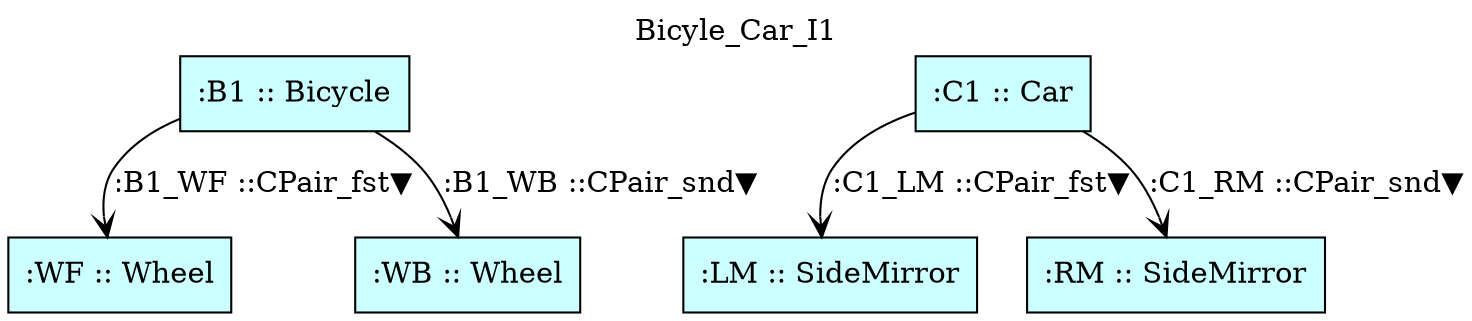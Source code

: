 digraph {graph[label=Bicyle_Car_I1,labelloc=tl,labelfontsize=12];
"B1"[shape=box,fillcolor="#CCFFFF",style = filled,label=":B1 :: Bicycle"];
"WF"[shape=box,fillcolor="#CCFFFF",style = filled,label=":WF :: Wheel"];
"WB"[shape=box,fillcolor="#CCFFFF",style = filled,label=":WB :: Wheel"];
"C1"[shape=box,fillcolor="#CCFFFF",style = filled,label=":C1 :: Car"];
"LM"[shape=box,fillcolor="#CCFFFF",style = filled,label=":LM :: SideMirror"];
"RM"[shape=box,fillcolor="#CCFFFF",style = filled,label=":RM :: SideMirror"];

"B1"->"WF"[label=":B1_WF ::CPair_fst▼",arrowhead=vee];
"B1"->"WB"[label=":B1_WB ::CPair_snd▼",arrowhead=vee];
"C1"->"LM"[label=":C1_LM ::CPair_fst▼",arrowhead=vee];
"C1"->"RM"[label=":C1_RM ::CPair_snd▼",arrowhead=vee];
}